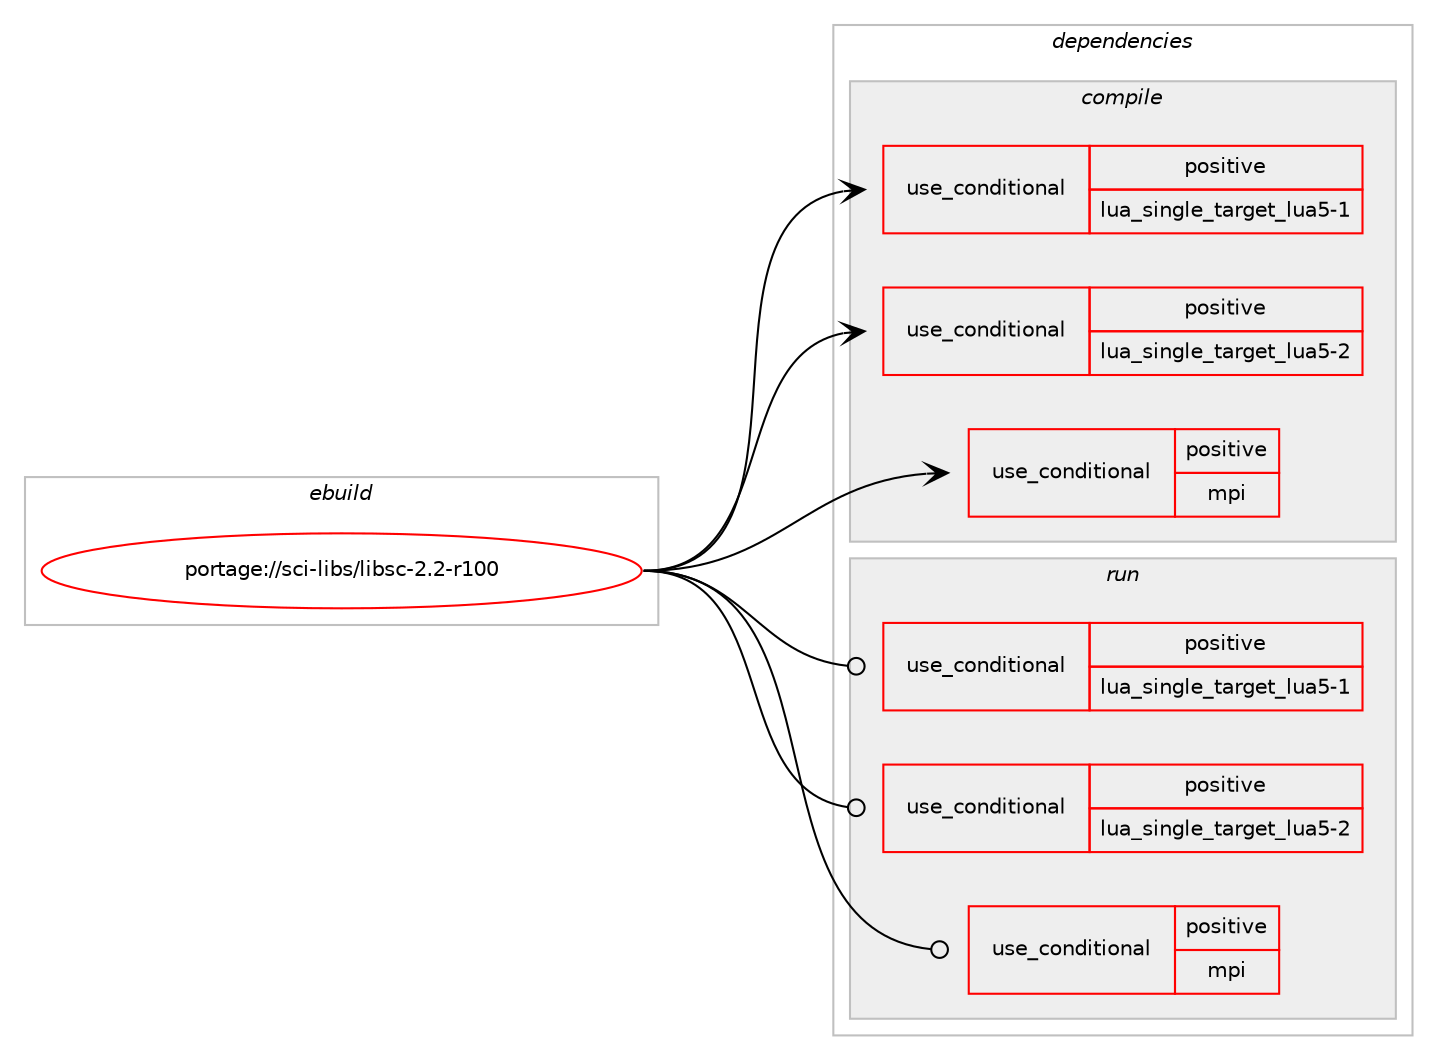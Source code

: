 digraph prolog {

# *************
# Graph options
# *************

newrank=true;
concentrate=true;
compound=true;
graph [rankdir=LR,fontname=Helvetica,fontsize=10,ranksep=1.5];#, ranksep=2.5, nodesep=0.2];
edge  [arrowhead=vee];
node  [fontname=Helvetica,fontsize=10];

# **********
# The ebuild
# **********

subgraph cluster_leftcol {
color=gray;
rank=same;
label=<<i>ebuild</i>>;
id [label="portage://sci-libs/libsc-2.2-r100", color=red, width=4, href="../sci-libs/libsc-2.2-r100.svg"];
}

# ****************
# The dependencies
# ****************

subgraph cluster_midcol {
color=gray;
label=<<i>dependencies</i>>;
subgraph cluster_compile {
fillcolor="#eeeeee";
style=filled;
label=<<i>compile</i>>;
subgraph cond130 {
dependency285 [label=<<TABLE BORDER="0" CELLBORDER="1" CELLSPACING="0" CELLPADDING="4"><TR><TD ROWSPAN="3" CELLPADDING="10">use_conditional</TD></TR><TR><TD>positive</TD></TR><TR><TD>lua_single_target_lua5-1</TD></TR></TABLE>>, shape=none, color=red];
# *** BEGIN UNKNOWN DEPENDENCY TYPE (TODO) ***
# dependency285 -> package_dependency(portage://sci-libs/libsc-2.2-r100,install,no,dev-lang,lua,none,[,,],[slot(5.1)],[])
# *** END UNKNOWN DEPENDENCY TYPE (TODO) ***

}
id:e -> dependency285:w [weight=20,style="solid",arrowhead="vee"];
subgraph cond131 {
dependency286 [label=<<TABLE BORDER="0" CELLBORDER="1" CELLSPACING="0" CELLPADDING="4"><TR><TD ROWSPAN="3" CELLPADDING="10">use_conditional</TD></TR><TR><TD>positive</TD></TR><TR><TD>lua_single_target_lua5-2</TD></TR></TABLE>>, shape=none, color=red];
# *** BEGIN UNKNOWN DEPENDENCY TYPE (TODO) ***
# dependency286 -> package_dependency(portage://sci-libs/libsc-2.2-r100,install,no,dev-lang,lua,none,[,,],[slot(5.2)],[])
# *** END UNKNOWN DEPENDENCY TYPE (TODO) ***

}
id:e -> dependency286:w [weight=20,style="solid",arrowhead="vee"];
subgraph cond132 {
dependency287 [label=<<TABLE BORDER="0" CELLBORDER="1" CELLSPACING="0" CELLPADDING="4"><TR><TD ROWSPAN="3" CELLPADDING="10">use_conditional</TD></TR><TR><TD>positive</TD></TR><TR><TD>mpi</TD></TR></TABLE>>, shape=none, color=red];
# *** BEGIN UNKNOWN DEPENDENCY TYPE (TODO) ***
# dependency287 -> package_dependency(portage://sci-libs/libsc-2.2-r100,install,no,virtual,mpi,none,[,,],[],[use(optenable(romio),none)])
# *** END UNKNOWN DEPENDENCY TYPE (TODO) ***

}
id:e -> dependency287:w [weight=20,style="solid",arrowhead="vee"];
# *** BEGIN UNKNOWN DEPENDENCY TYPE (TODO) ***
# id -> package_dependency(portage://sci-libs/libsc-2.2-r100,install,no,sys-apps,util-linux,none,[,,],[],[])
# *** END UNKNOWN DEPENDENCY TYPE (TODO) ***

# *** BEGIN UNKNOWN DEPENDENCY TYPE (TODO) ***
# id -> package_dependency(portage://sci-libs/libsc-2.2-r100,install,no,virtual,blas,none,[,,],[],[])
# *** END UNKNOWN DEPENDENCY TYPE (TODO) ***

# *** BEGIN UNKNOWN DEPENDENCY TYPE (TODO) ***
# id -> package_dependency(portage://sci-libs/libsc-2.2-r100,install,no,virtual,lapack,none,[,,],[],[])
# *** END UNKNOWN DEPENDENCY TYPE (TODO) ***

# *** BEGIN UNKNOWN DEPENDENCY TYPE (TODO) ***
# id -> package_dependency(portage://sci-libs/libsc-2.2-r100,install,no,virtual,pkgconfig,none,[,,],[],[])
# *** END UNKNOWN DEPENDENCY TYPE (TODO) ***

}
subgraph cluster_compileandrun {
fillcolor="#eeeeee";
style=filled;
label=<<i>compile and run</i>>;
}
subgraph cluster_run {
fillcolor="#eeeeee";
style=filled;
label=<<i>run</i>>;
subgraph cond133 {
dependency288 [label=<<TABLE BORDER="0" CELLBORDER="1" CELLSPACING="0" CELLPADDING="4"><TR><TD ROWSPAN="3" CELLPADDING="10">use_conditional</TD></TR><TR><TD>positive</TD></TR><TR><TD>lua_single_target_lua5-1</TD></TR></TABLE>>, shape=none, color=red];
# *** BEGIN UNKNOWN DEPENDENCY TYPE (TODO) ***
# dependency288 -> package_dependency(portage://sci-libs/libsc-2.2-r100,run,no,dev-lang,lua,none,[,,],[slot(5.1)],[])
# *** END UNKNOWN DEPENDENCY TYPE (TODO) ***

}
id:e -> dependency288:w [weight=20,style="solid",arrowhead="odot"];
subgraph cond134 {
dependency289 [label=<<TABLE BORDER="0" CELLBORDER="1" CELLSPACING="0" CELLPADDING="4"><TR><TD ROWSPAN="3" CELLPADDING="10">use_conditional</TD></TR><TR><TD>positive</TD></TR><TR><TD>lua_single_target_lua5-2</TD></TR></TABLE>>, shape=none, color=red];
# *** BEGIN UNKNOWN DEPENDENCY TYPE (TODO) ***
# dependency289 -> package_dependency(portage://sci-libs/libsc-2.2-r100,run,no,dev-lang,lua,none,[,,],[slot(5.2)],[])
# *** END UNKNOWN DEPENDENCY TYPE (TODO) ***

}
id:e -> dependency289:w [weight=20,style="solid",arrowhead="odot"];
subgraph cond135 {
dependency290 [label=<<TABLE BORDER="0" CELLBORDER="1" CELLSPACING="0" CELLPADDING="4"><TR><TD ROWSPAN="3" CELLPADDING="10">use_conditional</TD></TR><TR><TD>positive</TD></TR><TR><TD>mpi</TD></TR></TABLE>>, shape=none, color=red];
# *** BEGIN UNKNOWN DEPENDENCY TYPE (TODO) ***
# dependency290 -> package_dependency(portage://sci-libs/libsc-2.2-r100,run,no,virtual,mpi,none,[,,],[],[use(optenable(romio),none)])
# *** END UNKNOWN DEPENDENCY TYPE (TODO) ***

}
id:e -> dependency290:w [weight=20,style="solid",arrowhead="odot"];
# *** BEGIN UNKNOWN DEPENDENCY TYPE (TODO) ***
# id -> package_dependency(portage://sci-libs/libsc-2.2-r100,run,no,sys-apps,util-linux,none,[,,],[],[])
# *** END UNKNOWN DEPENDENCY TYPE (TODO) ***

# *** BEGIN UNKNOWN DEPENDENCY TYPE (TODO) ***
# id -> package_dependency(portage://sci-libs/libsc-2.2-r100,run,no,virtual,blas,none,[,,],[],[])
# *** END UNKNOWN DEPENDENCY TYPE (TODO) ***

# *** BEGIN UNKNOWN DEPENDENCY TYPE (TODO) ***
# id -> package_dependency(portage://sci-libs/libsc-2.2-r100,run,no,virtual,lapack,none,[,,],[],[])
# *** END UNKNOWN DEPENDENCY TYPE (TODO) ***

}
}

# **************
# The candidates
# **************

subgraph cluster_choices {
rank=same;
color=gray;
label=<<i>candidates</i>>;

}

}
